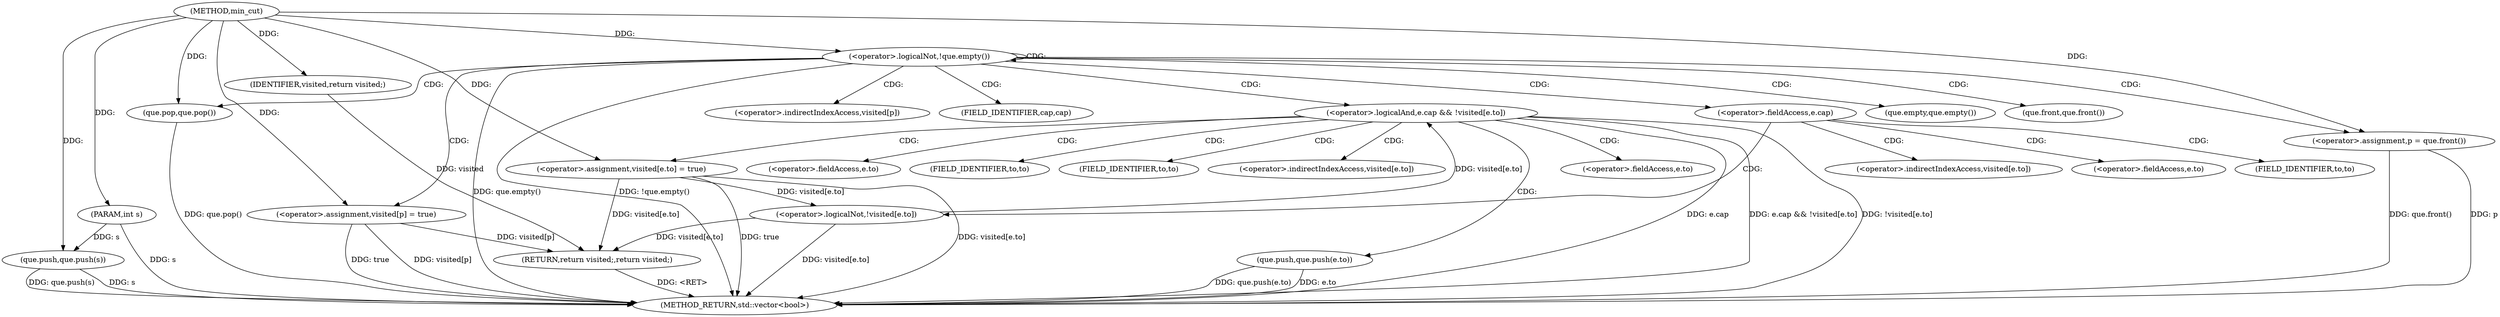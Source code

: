 digraph "min_cut" {  
"1004749" [label = "(METHOD,min_cut)" ]
"1004797" [label = "(METHOD_RETURN,std::vector<bool>)" ]
"1004750" [label = "(PARAM,int s)" ]
"1004754" [label = "(que.push,que.push(s))" ]
"1004795" [label = "(RETURN,return visited;,return visited;)" ]
"1004757" [label = "(<operator>.logicalNot,!que.empty())" ]
"1004796" [label = "(IDENTIFIER,visited,return visited;)" ]
"1004761" [label = "(<operator>.assignment,p = que.front())" ]
"1004764" [label = "(que.pop,que.pop())" ]
"1004765" [label = "(<operator>.assignment,visited[p] = true)" ]
"1004773" [label = "(<operator>.logicalAnd,e.cap && !visited[e.to])" ]
"1004784" [label = "(<operator>.assignment,visited[e.to] = true)" ]
"1004791" [label = "(que.push,que.push(e.to))" ]
"1004777" [label = "(<operator>.logicalNot,!visited[e.to])" ]
"1004758" [label = "(que.empty,que.empty())" ]
"1004763" [label = "(que.front,que.front())" ]
"1004766" [label = "(<operator>.indirectIndexAccess,visited[p])" ]
"1004774" [label = "(<operator>.fieldAccess,e.cap)" ]
"1004776" [label = "(FIELD_IDENTIFIER,cap,cap)" ]
"1004778" [label = "(<operator>.indirectIndexAccess,visited[e.to])" ]
"1004785" [label = "(<operator>.indirectIndexAccess,visited[e.to])" ]
"1004792" [label = "(<operator>.fieldAccess,e.to)" ]
"1004780" [label = "(<operator>.fieldAccess,e.to)" ]
"1004787" [label = "(<operator>.fieldAccess,e.to)" ]
"1004794" [label = "(FIELD_IDENTIFIER,to,to)" ]
"1004782" [label = "(FIELD_IDENTIFIER,to,to)" ]
"1004789" [label = "(FIELD_IDENTIFIER,to,to)" ]
  "1004750" -> "1004797"  [ label = "DDG: s"] 
  "1004754" -> "1004797"  [ label = "DDG: s"] 
  "1004754" -> "1004797"  [ label = "DDG: que.push(s)"] 
  "1004757" -> "1004797"  [ label = "DDG: que.empty()"] 
  "1004757" -> "1004797"  [ label = "DDG: !que.empty()"] 
  "1004761" -> "1004797"  [ label = "DDG: p"] 
  "1004761" -> "1004797"  [ label = "DDG: que.front()"] 
  "1004764" -> "1004797"  [ label = "DDG: que.pop()"] 
  "1004765" -> "1004797"  [ label = "DDG: visited[p]"] 
  "1004765" -> "1004797"  [ label = "DDG: true"] 
  "1004773" -> "1004797"  [ label = "DDG: e.cap"] 
  "1004777" -> "1004797"  [ label = "DDG: visited[e.to]"] 
  "1004773" -> "1004797"  [ label = "DDG: !visited[e.to]"] 
  "1004773" -> "1004797"  [ label = "DDG: e.cap && !visited[e.to]"] 
  "1004784" -> "1004797"  [ label = "DDG: visited[e.to]"] 
  "1004784" -> "1004797"  [ label = "DDG: true"] 
  "1004791" -> "1004797"  [ label = "DDG: e.to"] 
  "1004791" -> "1004797"  [ label = "DDG: que.push(e.to)"] 
  "1004795" -> "1004797"  [ label = "DDG: <RET>"] 
  "1004749" -> "1004750"  [ label = "DDG: "] 
  "1004796" -> "1004795"  [ label = "DDG: visited"] 
  "1004765" -> "1004795"  [ label = "DDG: visited[p]"] 
  "1004777" -> "1004795"  [ label = "DDG: visited[e.to]"] 
  "1004784" -> "1004795"  [ label = "DDG: visited[e.to]"] 
  "1004750" -> "1004754"  [ label = "DDG: s"] 
  "1004749" -> "1004754"  [ label = "DDG: "] 
  "1004749" -> "1004796"  [ label = "DDG: "] 
  "1004749" -> "1004757"  [ label = "DDG: "] 
  "1004749" -> "1004761"  [ label = "DDG: "] 
  "1004749" -> "1004764"  [ label = "DDG: "] 
  "1004749" -> "1004765"  [ label = "DDG: "] 
  "1004777" -> "1004773"  [ label = "DDG: visited[e.to]"] 
  "1004749" -> "1004784"  [ label = "DDG: "] 
  "1004784" -> "1004777"  [ label = "DDG: visited[e.to]"] 
  "1004757" -> "1004773"  [ label = "CDG: "] 
  "1004757" -> "1004764"  [ label = "CDG: "] 
  "1004757" -> "1004766"  [ label = "CDG: "] 
  "1004757" -> "1004765"  [ label = "CDG: "] 
  "1004757" -> "1004776"  [ label = "CDG: "] 
  "1004757" -> "1004758"  [ label = "CDG: "] 
  "1004757" -> "1004774"  [ label = "CDG: "] 
  "1004757" -> "1004757"  [ label = "CDG: "] 
  "1004757" -> "1004761"  [ label = "CDG: "] 
  "1004757" -> "1004763"  [ label = "CDG: "] 
  "1004773" -> "1004784"  [ label = "CDG: "] 
  "1004773" -> "1004792"  [ label = "CDG: "] 
  "1004773" -> "1004794"  [ label = "CDG: "] 
  "1004773" -> "1004785"  [ label = "CDG: "] 
  "1004773" -> "1004787"  [ label = "CDG: "] 
  "1004773" -> "1004789"  [ label = "CDG: "] 
  "1004773" -> "1004791"  [ label = "CDG: "] 
  "1004774" -> "1004778"  [ label = "CDG: "] 
  "1004774" -> "1004780"  [ label = "CDG: "] 
  "1004774" -> "1004777"  [ label = "CDG: "] 
  "1004774" -> "1004782"  [ label = "CDG: "] 
}
